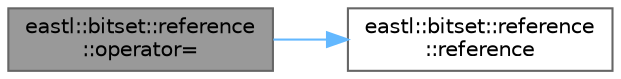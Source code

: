 digraph "eastl::bitset::reference::operator="
{
 // LATEX_PDF_SIZE
  bgcolor="transparent";
  edge [fontname=Helvetica,fontsize=10,labelfontname=Helvetica,labelfontsize=10];
  node [fontname=Helvetica,fontsize=10,shape=box,height=0.2,width=0.4];
  rankdir="LR";
  Node1 [id="Node000001",label="eastl::bitset::reference\l::operator=",height=0.2,width=0.4,color="gray40", fillcolor="grey60", style="filled", fontcolor="black",tooltip=" "];
  Node1 -> Node2 [id="edge2_Node000001_Node000002",color="steelblue1",style="solid",tooltip=" "];
  Node2 [id="Node000002",label="eastl::bitset::reference\l::reference",height=0.2,width=0.4,color="grey40", fillcolor="white", style="filled",URL="$classeastl_1_1bitset_1_1reference.html#a47d119ecc6406e22e73e7e8077fe9c30",tooltip=" "];
}
